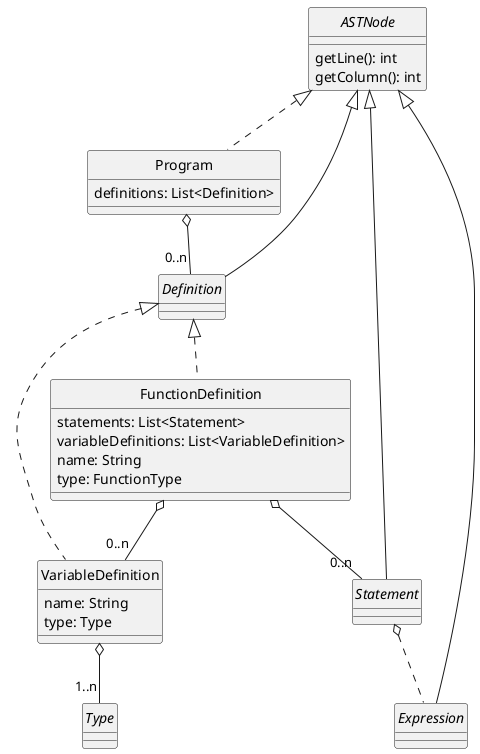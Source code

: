 @startuml Program
skinparam style strictuml
skinparam monochrome true


interface ASTNode {
    getLine(): int
    getColumn(): int
}

class Program {
    definitions: List<Definition>
}

interface Statement

interface Expression

interface Definition

class VariableDefinition {
    name: String
    type: Type
}

class FunctionDefinition {
    statements: List<Statement>
    variableDefinitions: List<VariableDefinition>
    name: String
    type: FunctionType
}

interface Type

ASTNode <|.. Program
ASTNode <|-- Statement
ASTNode <|-- Expression
ASTNode <|-- Definition
Program o-- "0..n" Definition
Statement o.. Expression
Definition <|.. VariableDefinition
Definition <|.. FunctionDefinition
FunctionDefinition o-- "0..n" Statement
FunctionDefinition o-- "0..n" VariableDefinition
VariableDefinition o-- "1..n" Type

@enduml
